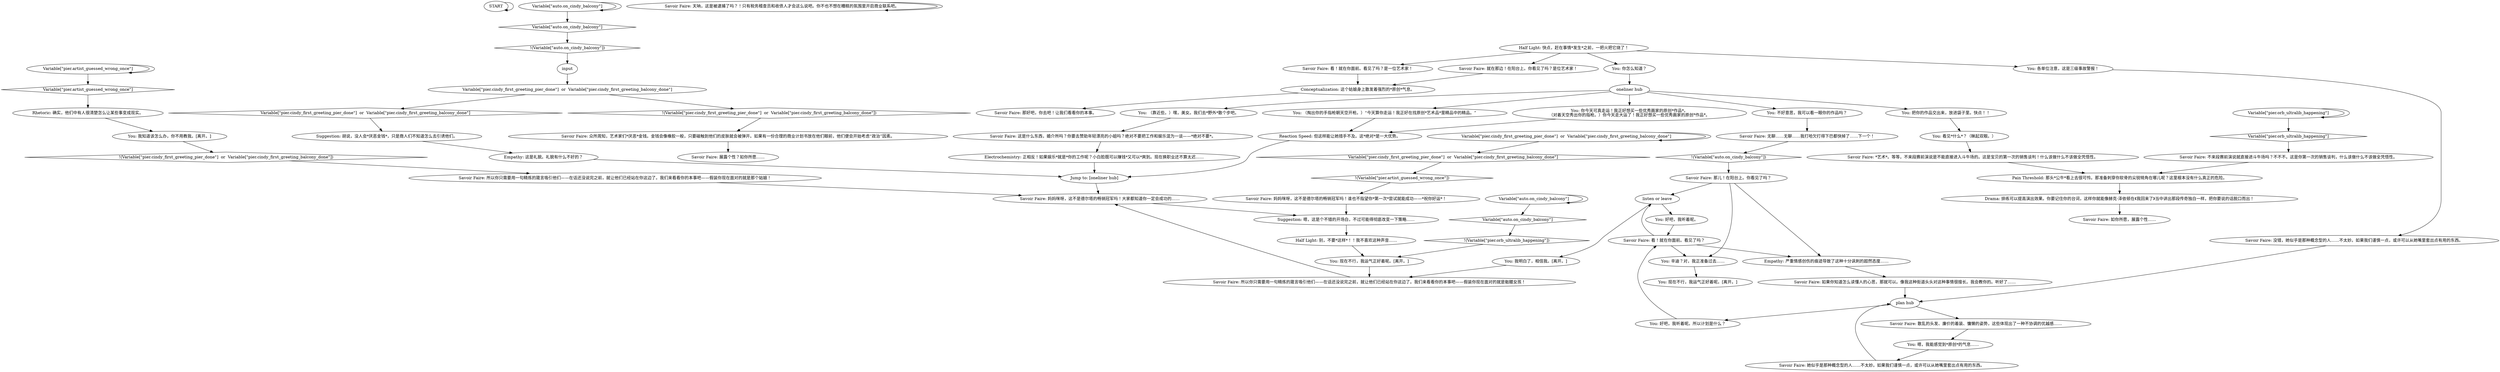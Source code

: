 # PIER ORB / ultraliberal quest pre-cindy
# Savoir Faire spots Cindy and gives you a pep talk before you try to negotiate for her art.
# ==================================================
digraph G {
	  0 [label="START"];
	  1 [label="input"];
	  2 [label="Savoir Faire: 就在那边！在阳台上。你看见了吗？是位艺术家！"];
	  3 [label="You: 嗯，我能感觉到*原创*的气息……"];
	  4 [label="Empathy: 严重情感创伤的痕迹导致了这种十分讽刺的超然态度……"];
	  5 [label="You: 现在不行，我运气正好着呢。[离开。]"];
	  6 [label="Savoir Faire: 所以你只需要用一句精炼的箴言吸引他们——在话还没说完之前，就让他们已经站在你这边了。我们来看看你的本事吧——假装你现在面对的就是骷髅女孩！"];
	  7 [label="Savoir Faire: 展露个性？如你所愿……"];
	  8 [label="Suggestion: 胡说，没人会*厌恶金钱*，只是商人们不知道怎么去引诱他们。"];
	  9 [label="Variable[\"auto.on_cindy_balcony\"]"];
	  10 [label="Variable[\"auto.on_cindy_balcony\"]", shape=diamond];
	  11 [label="!(Variable[\"auto.on_cindy_balcony\"])", shape=diamond];
	  12 [label="Empathy: 这是礼貌。礼貌有什么不好的？"];
	  13 [label="Variable[\"pier.cindy_first_greeting_pier_done\"]  or  Variable[\"pier.cindy_first_greeting_balcony_done\"]"];
	  14 [label="Variable[\"pier.cindy_first_greeting_pier_done\"]  or  Variable[\"pier.cindy_first_greeting_balcony_done\"]", shape=diamond];
	  15 [label="!(Variable[\"pier.cindy_first_greeting_pier_done\"]  or  Variable[\"pier.cindy_first_greeting_balcony_done\"])", shape=diamond];
	  16 [label="Savoir Faire: 如你所愿，展露个性……"];
	  17 [label="listen or leave"];
	  18 [label="You: 看见*什么*？（眯起双眼。）"];
	  19 [label="Savoir Faire: 天呐，这是被逮捕了吗？！只有税务稽查员和收债人才会这么说吧。你不也不想在糟糕的氛围里开启商业联系吧。"];
	  20 [label="Reaction Speed: 但这样能让她措手不及。这*绝对*是一大优势。"];
	  21 [label="Variable[\"pier.artist_guessed_wrong_once\"]"];
	  22 [label="Variable[\"pier.artist_guessed_wrong_once\"]", shape=diamond];
	  23 [label="!(Variable[\"pier.artist_guessed_wrong_once\"])", shape=diamond];
	  24 [label="Rhetoric: 确实，他们中有人很清楚怎么让某些事变成现实。"];
	  25 [label="Savoir Faire: 妈妈咪呀，这不是德尔塔的畅销冠军吗！大家都知道你一定会成功的……"];
	  26 [label="oneliner hub"];
	  27 [label="Savoir Faire: 散乱的头发、廉价的着装、慵懒的姿势，这些体现出了一种不协调的优越感……"];
	  28 [label="You: 我知道该怎么办，你不用教我。[离开。]"];
	  29 [label="Variable[\"pier.orb_ultralib_happening\"]"];
	  30 [label="Variable[\"pier.orb_ultralib_happening\"]", shape=diamond];
	  31 [label="!(Variable[\"pier.orb_ultralib_happening\"])", shape=diamond];
	  32 [label="Savoir Faire: 看！就在你面前。看见了吗？"];
	  33 [label="Savoir Faire: 众所周知，艺术家们*厌恶*金钱。金钱会像橡胶一般，只要碰触到他们的皮肤就会被弹开。如果有一份合理的商业计划书放在他们眼前，他们便会开始考虑“政治”因素。"];
	  34 [label="Variable[\"auto.on_cindy_balcony\"]"];
	  35 [label="Variable[\"auto.on_cindy_balcony\"]", shape=diamond];
	  36 [label="!(Variable[\"auto.on_cindy_balcony\"])", shape=diamond];
	  37 [label="Savoir Faire: 看！就在你面前。看见了吗？是一位艺术家！"];
	  38 [label="You: 现在不行，我运气正好着呢。[离开。]"];
	  39 [label="Savoir Faire: 不来段赛前演说就直接进斗牛场吗？不不不。这是你第一次的销售谈判，什么该做什么不该做全凭悟性。"];
	  40 [label="Half Light: 别，不要*这样*！！我不喜欢这种声音……"];
	  41 [label="Savoir Faire: 那好吧，你去吧！让我们看看你的本事。"];
	  42 [label="Half Light: 快点，赶在事情*发生*之前，一把火把它烧了！"];
	  43 [label="You: 好吧，我听着呢。所以计划是什么？"];
	  44 [label="Savoir Faire: 这是什么东西，婚介所吗？你要去赞助年轻漂亮的小姐吗？绝对不要把工作和娱乐混为一谈——*绝对不要*。"];
	  45 [label="Suggestion: 嗯，这是个不错的开场白，不过可能得彻底改变一下策略……"];
	  46 [label="You: 辛迪？对，我正准备过去……"];
	  47 [label="You: （靠近些。）嘿，美女。我们去*野外*散个步吧。"];
	  48 [label="You: 你今天可真走运！我正好想买一些优秀画家的原创*作品*。\n（对着天空秀出你的指枪。）你今天走大运了！我正好想买一些优秀画家的原创*作品*。"];
	  49 [label="You: 你怎么知道？"];
	  50 [label="Savoir Faire: 那儿！在阳台上。你看见了吗？"];
	  51 [label="Savoir Faire: 所以你只需要用一句精炼的箴言吸引他们——在话还没说完之前，就让他们已经站在你这边了。我们来看看你的本事吧——假装你现在面对的就是那个姑娘！"];
	  52 [label="You: 各单位注意，这是三级事故警报！"];
	  53 [label="You: 我明白了，相信我。[离开。]"];
	  54 [label="Variable[\"pier.cindy_first_greeting_pier_done\"]  or  Variable[\"pier.cindy_first_greeting_balcony_done\"]"];
	  55 [label="Variable[\"pier.cindy_first_greeting_pier_done\"]  or  Variable[\"pier.cindy_first_greeting_balcony_done\"]", shape=diamond];
	  56 [label="!(Variable[\"pier.cindy_first_greeting_pier_done\"]  or  Variable[\"pier.cindy_first_greeting_balcony_done\"])", shape=diamond];
	  57 [label="Conceptualization: 这个姑娘身上散发着强烈的*原创*气息。"];
	  58 [label="Savoir Faire: 她似乎是那种概念型的人……不太妙。如果我们谨慎一点，或许可以从她嘴里套出点有用的东西。"];
	  59 [label="You: 好吧，我听着呢。"];
	  60 [label="You: 不好意思，我可以看一眼你的作品吗？"];
	  61 [label="Savoir Faire: *艺术*。等等，不来段赛前演说是不能直接进入斗牛场的。这是宝贝的第一次的销售谈判！什么该做什么不该做全凭悟性。"];
	  62 [label="Pain Threshold: 那头*公牛*看上去很可怜。那准备刺穿你软骨的尖锐犄角在哪儿呢？这里根本没有什么真正的危险。"];
	  63 [label="You: 把你的作品交出来，放进袋子里。快点！！"];
	  64 [label="Savoir Faire: 妈妈咪呀，这不是德尔塔的畅销冠军吗！谁也不指望你*第一次*尝试就能成功——*祝你好运*！"];
	  65 [label="Savoir Faire: 如果你知道怎么读懂人的心思，那就可以。像我这种街道头头对这种事情很擅长。我会教你的。听好了……"];
	  66 [label="Savoir Faire: 无聊……无聊……我打哈欠打得下巴都快掉了……下一个！"];
	  67 [label="You: （掏出你的手指枪朝天空开枪。）“今天算你走运！我正好在找原创*艺术品*里精品中的精品。”"];
	  68 [label="Savoir Faire: 没错，她似乎是那种概念型的人……不太妙。如果我们谨慎一点，或许可以从她嘴里套出点有用的东西。"];
	  69 [label="Drama: 排练可以提高演出效果。你要记住你的台词，这样你就能像赫克·泽依顿在《我回来了》当中讲出那段传奇独白一样，把你要说的话脱口而出！"];
	  70 [label="Electrochemistry: 正相反！如果娱乐*就是*你的工作呢？小白脸既可以赚钱*又可以*爽到。现在换职业还不算太迟……"];
	  71 [label="plan hub"];
	  72 [label="Jump to: [oneliner hub]"];
	  0 -> 0
	  1 -> 54
	  2 -> 57
	  3 -> 58
	  4 -> 65
	  5 -> 6
	  6 -> 25
	  8 -> 12
	  9 -> 9
	  9 -> 10
	  10 -> 31
	  11 -> 50
	  12 -> 72
	  13 -> 13
	  13 -> 14
	  14 -> 23
	  15 -> 51
	  17 -> 59
	  17 -> 53
	  18 -> 61
	  19 -> 19
	  20 -> 72
	  21 -> 21
	  21 -> 22
	  22 -> 24
	  23 -> 64
	  24 -> 28
	  25 -> 45
	  26 -> 67
	  26 -> 47
	  26 -> 48
	  26 -> 60
	  26 -> 63
	  27 -> 3
	  28 -> 15
	  29 -> 29
	  29 -> 30
	  30 -> 39
	  31 -> 5
	  32 -> 17
	  32 -> 4
	  32 -> 46
	  33 -> 7
	  34 -> 34
	  34 -> 35
	  35 -> 36
	  36 -> 1
	  37 -> 57
	  39 -> 62
	  40 -> 5
	  42 -> 49
	  42 -> 2
	  42 -> 52
	  42 -> 37
	  43 -> 32
	  44 -> 70
	  45 -> 40
	  46 -> 38
	  47 -> 44
	  48 -> 20
	  49 -> 26
	  50 -> 17
	  50 -> 4
	  50 -> 46
	  51 -> 25
	  52 -> 68
	  53 -> 6
	  54 -> 56
	  54 -> 55
	  55 -> 8
	  56 -> 33
	  57 -> 41
	  58 -> 71
	  59 -> 32
	  60 -> 66
	  61 -> 62
	  62 -> 69
	  63 -> 18
	  64 -> 45
	  65 -> 71
	  66 -> 11
	  67 -> 20
	  68 -> 71
	  69 -> 16
	  70 -> 72
	  71 -> 27
	  71 -> 43
	  72 -> 25
}


